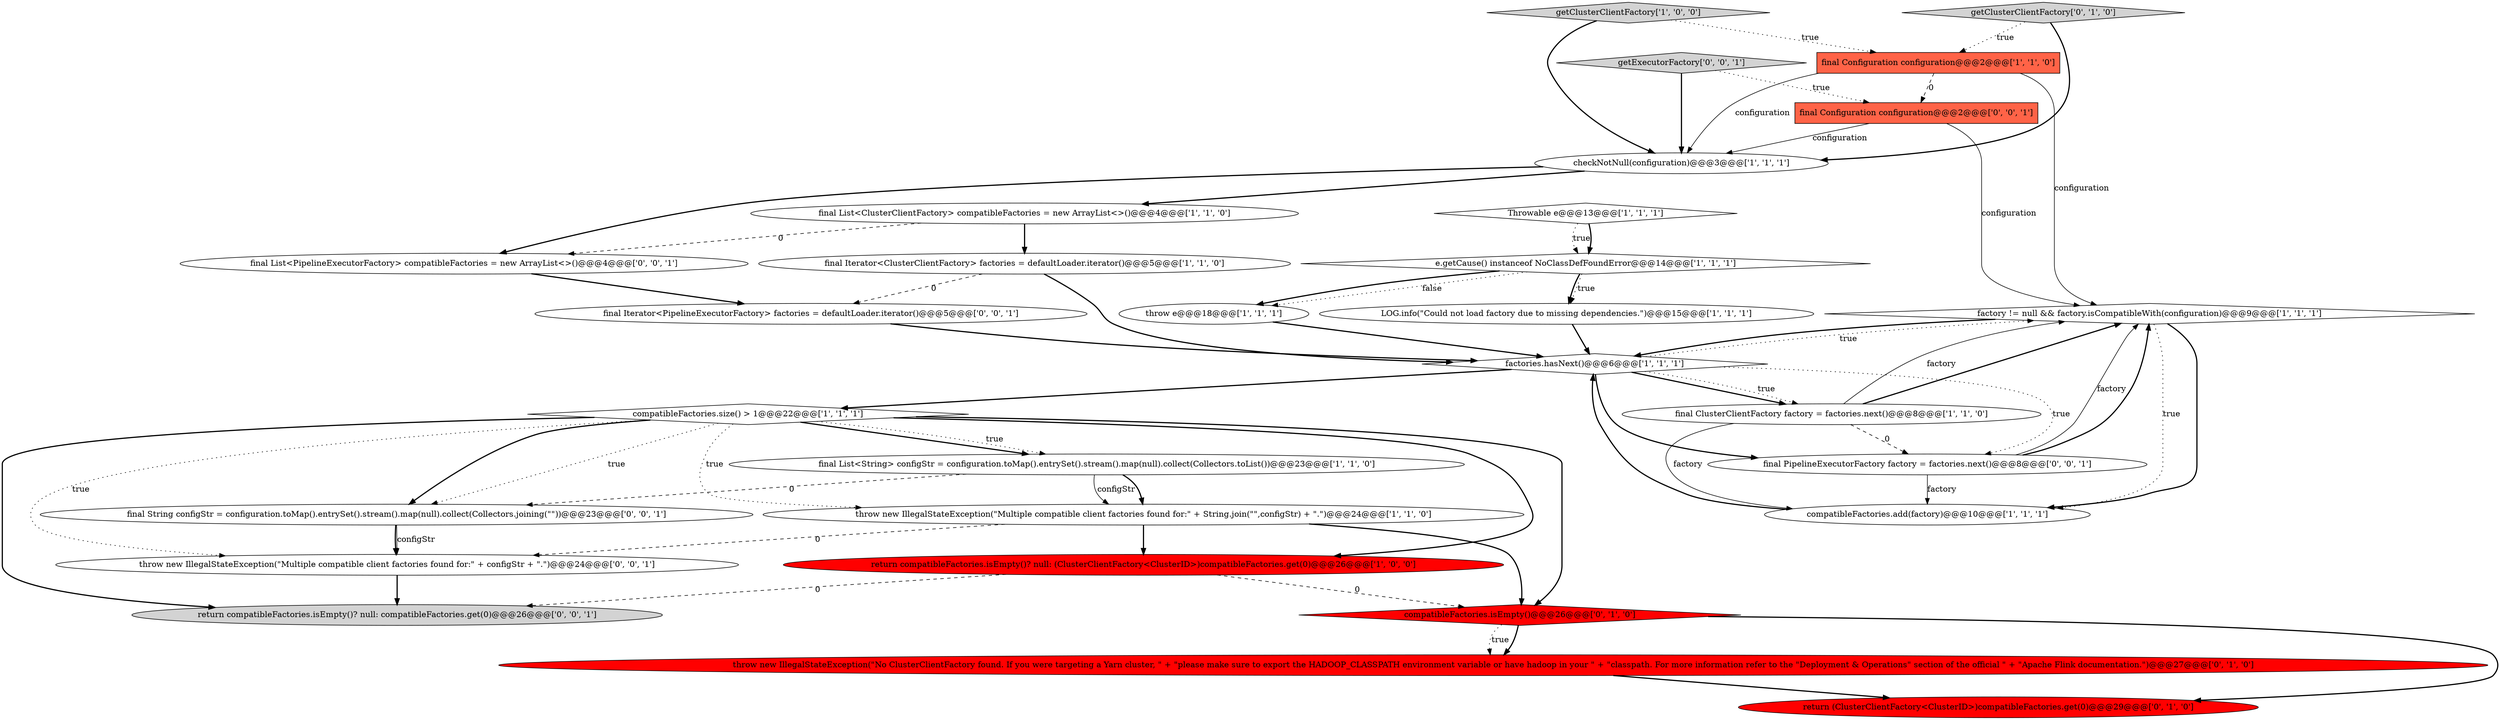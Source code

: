 digraph {
27 [style = filled, label = "final Configuration configuration@@@2@@@['0', '0', '1']", fillcolor = tomato, shape = box image = "AAA0AAABBB3BBB"];
24 [style = filled, label = "final String configStr = configuration.toMap().entrySet().stream().map(null).collect(Collectors.joining(\"\"))@@@23@@@['0', '0', '1']", fillcolor = white, shape = ellipse image = "AAA0AAABBB3BBB"];
16 [style = filled, label = "LOG.info(\"Could not load factory due to missing dependencies.\")@@@15@@@['1', '1', '1']", fillcolor = white, shape = ellipse image = "AAA0AAABBB1BBB"];
18 [style = filled, label = "throw new IllegalStateException(\"No ClusterClientFactory found. If you were targeting a Yarn cluster, \" + \"please make sure to export the HADOOP_CLASSPATH environment variable or have hadoop in your \" + \"classpath. For more information refer to the \"Deployment & Operations\" section of the official \" + \"Apache Flink documentation.\")@@@27@@@['0', '1', '0']", fillcolor = red, shape = ellipse image = "AAA1AAABBB2BBB"];
22 [style = filled, label = "throw new IllegalStateException(\"Multiple compatible client factories found for:\" + configStr + \".\")@@@24@@@['0', '0', '1']", fillcolor = white, shape = ellipse image = "AAA0AAABBB3BBB"];
13 [style = filled, label = "factory != null && factory.isCompatibleWith(configuration)@@@9@@@['1', '1', '1']", fillcolor = white, shape = diamond image = "AAA0AAABBB1BBB"];
3 [style = filled, label = "return compatibleFactories.isEmpty()? null: (ClusterClientFactory<ClusterID>)compatibleFactories.get(0)@@@26@@@['1', '0', '0']", fillcolor = red, shape = ellipse image = "AAA1AAABBB1BBB"];
0 [style = filled, label = "throw e@@@18@@@['1', '1', '1']", fillcolor = white, shape = ellipse image = "AAA0AAABBB1BBB"];
10 [style = filled, label = "compatibleFactories.size() > 1@@@22@@@['1', '1', '1']", fillcolor = white, shape = diamond image = "AAA0AAABBB1BBB"];
12 [style = filled, label = "final Iterator<ClusterClientFactory> factories = defaultLoader.iterator()@@@5@@@['1', '1', '0']", fillcolor = white, shape = ellipse image = "AAA0AAABBB1BBB"];
25 [style = filled, label = "final List<PipelineExecutorFactory> compatibleFactories = new ArrayList<>()@@@4@@@['0', '0', '1']", fillcolor = white, shape = ellipse image = "AAA0AAABBB3BBB"];
1 [style = filled, label = "factories.hasNext()@@@6@@@['1', '1', '1']", fillcolor = white, shape = diamond image = "AAA0AAABBB1BBB"];
28 [style = filled, label = "getExecutorFactory['0', '0', '1']", fillcolor = lightgray, shape = diamond image = "AAA0AAABBB3BBB"];
4 [style = filled, label = "final List<String> configStr = configuration.toMap().entrySet().stream().map(null).collect(Collectors.toList())@@@23@@@['1', '1', '0']", fillcolor = white, shape = ellipse image = "AAA0AAABBB1BBB"];
20 [style = filled, label = "return (ClusterClientFactory<ClusterID>)compatibleFactories.get(0)@@@29@@@['0', '1', '0']", fillcolor = red, shape = ellipse image = "AAA1AAABBB2BBB"];
7 [style = filled, label = "throw new IllegalStateException(\"Multiple compatible client factories found for:\" + String.join(\"\",configStr) + \".\")@@@24@@@['1', '1', '0']", fillcolor = white, shape = ellipse image = "AAA0AAABBB1BBB"];
2 [style = filled, label = "compatibleFactories.add(factory)@@@10@@@['1', '1', '1']", fillcolor = white, shape = ellipse image = "AAA0AAABBB1BBB"];
11 [style = filled, label = "final List<ClusterClientFactory> compatibleFactories = new ArrayList<>()@@@4@@@['1', '1', '0']", fillcolor = white, shape = ellipse image = "AAA0AAABBB1BBB"];
19 [style = filled, label = "compatibleFactories.isEmpty()@@@26@@@['0', '1', '0']", fillcolor = red, shape = diamond image = "AAA1AAABBB2BBB"];
23 [style = filled, label = "final PipelineExecutorFactory factory = factories.next()@@@8@@@['0', '0', '1']", fillcolor = white, shape = ellipse image = "AAA0AAABBB3BBB"];
14 [style = filled, label = "Throwable e@@@13@@@['1', '1', '1']", fillcolor = white, shape = diamond image = "AAA0AAABBB1BBB"];
21 [style = filled, label = "return compatibleFactories.isEmpty()? null: compatibleFactories.get(0)@@@26@@@['0', '0', '1']", fillcolor = lightgray, shape = ellipse image = "AAA0AAABBB3BBB"];
8 [style = filled, label = "getClusterClientFactory['1', '0', '0']", fillcolor = lightgray, shape = diamond image = "AAA0AAABBB1BBB"];
6 [style = filled, label = "checkNotNull(configuration)@@@3@@@['1', '1', '1']", fillcolor = white, shape = ellipse image = "AAA0AAABBB1BBB"];
9 [style = filled, label = "final Configuration configuration@@@2@@@['1', '1', '0']", fillcolor = tomato, shape = box image = "AAA0AAABBB1BBB"];
5 [style = filled, label = "e.getCause() instanceof NoClassDefFoundError@@@14@@@['1', '1', '1']", fillcolor = white, shape = diamond image = "AAA0AAABBB1BBB"];
15 [style = filled, label = "final ClusterClientFactory factory = factories.next()@@@8@@@['1', '1', '0']", fillcolor = white, shape = ellipse image = "AAA0AAABBB1BBB"];
17 [style = filled, label = "getClusterClientFactory['0', '1', '0']", fillcolor = lightgray, shape = diamond image = "AAA0AAABBB2BBB"];
26 [style = filled, label = "final Iterator<PipelineExecutorFactory> factories = defaultLoader.iterator()@@@5@@@['0', '0', '1']", fillcolor = white, shape = ellipse image = "AAA0AAABBB3BBB"];
24->22 [style = solid, label="configStr"];
15->13 [style = bold, label=""];
19->18 [style = bold, label=""];
28->6 [style = bold, label=""];
15->23 [style = dashed, label="0"];
27->13 [style = solid, label="configuration"];
3->21 [style = dashed, label="0"];
17->6 [style = bold, label=""];
4->7 [style = solid, label="configStr"];
2->1 [style = bold, label=""];
9->6 [style = solid, label="configuration"];
1->15 [style = bold, label=""];
10->19 [style = bold, label=""];
19->20 [style = bold, label=""];
26->1 [style = bold, label=""];
10->24 [style = bold, label=""];
19->18 [style = dotted, label="true"];
22->21 [style = bold, label=""];
9->27 [style = dashed, label="0"];
10->3 [style = bold, label=""];
23->13 [style = solid, label="factory"];
11->12 [style = bold, label=""];
8->6 [style = bold, label=""];
10->21 [style = bold, label=""];
12->1 [style = bold, label=""];
24->22 [style = bold, label=""];
27->6 [style = solid, label="configuration"];
13->1 [style = bold, label=""];
4->7 [style = bold, label=""];
7->3 [style = bold, label=""];
1->23 [style = bold, label=""];
3->19 [style = dashed, label="0"];
5->16 [style = bold, label=""];
1->13 [style = dotted, label="true"];
13->2 [style = dotted, label="true"];
5->0 [style = dotted, label="false"];
15->2 [style = solid, label="factory"];
18->20 [style = bold, label=""];
12->26 [style = dashed, label="0"];
14->5 [style = dotted, label="true"];
9->13 [style = solid, label="configuration"];
5->0 [style = bold, label=""];
16->1 [style = bold, label=""];
23->13 [style = bold, label=""];
0->1 [style = bold, label=""];
1->15 [style = dotted, label="true"];
6->11 [style = bold, label=""];
17->9 [style = dotted, label="true"];
10->24 [style = dotted, label="true"];
25->26 [style = bold, label=""];
5->16 [style = dotted, label="true"];
13->2 [style = bold, label=""];
11->25 [style = dashed, label="0"];
10->4 [style = bold, label=""];
10->22 [style = dotted, label="true"];
1->23 [style = dotted, label="true"];
8->9 [style = dotted, label="true"];
28->27 [style = dotted, label="true"];
15->13 [style = solid, label="factory"];
10->4 [style = dotted, label="true"];
4->24 [style = dashed, label="0"];
1->10 [style = bold, label=""];
7->19 [style = bold, label=""];
23->2 [style = solid, label="factory"];
7->22 [style = dashed, label="0"];
10->7 [style = dotted, label="true"];
6->25 [style = bold, label=""];
14->5 [style = bold, label=""];
}
